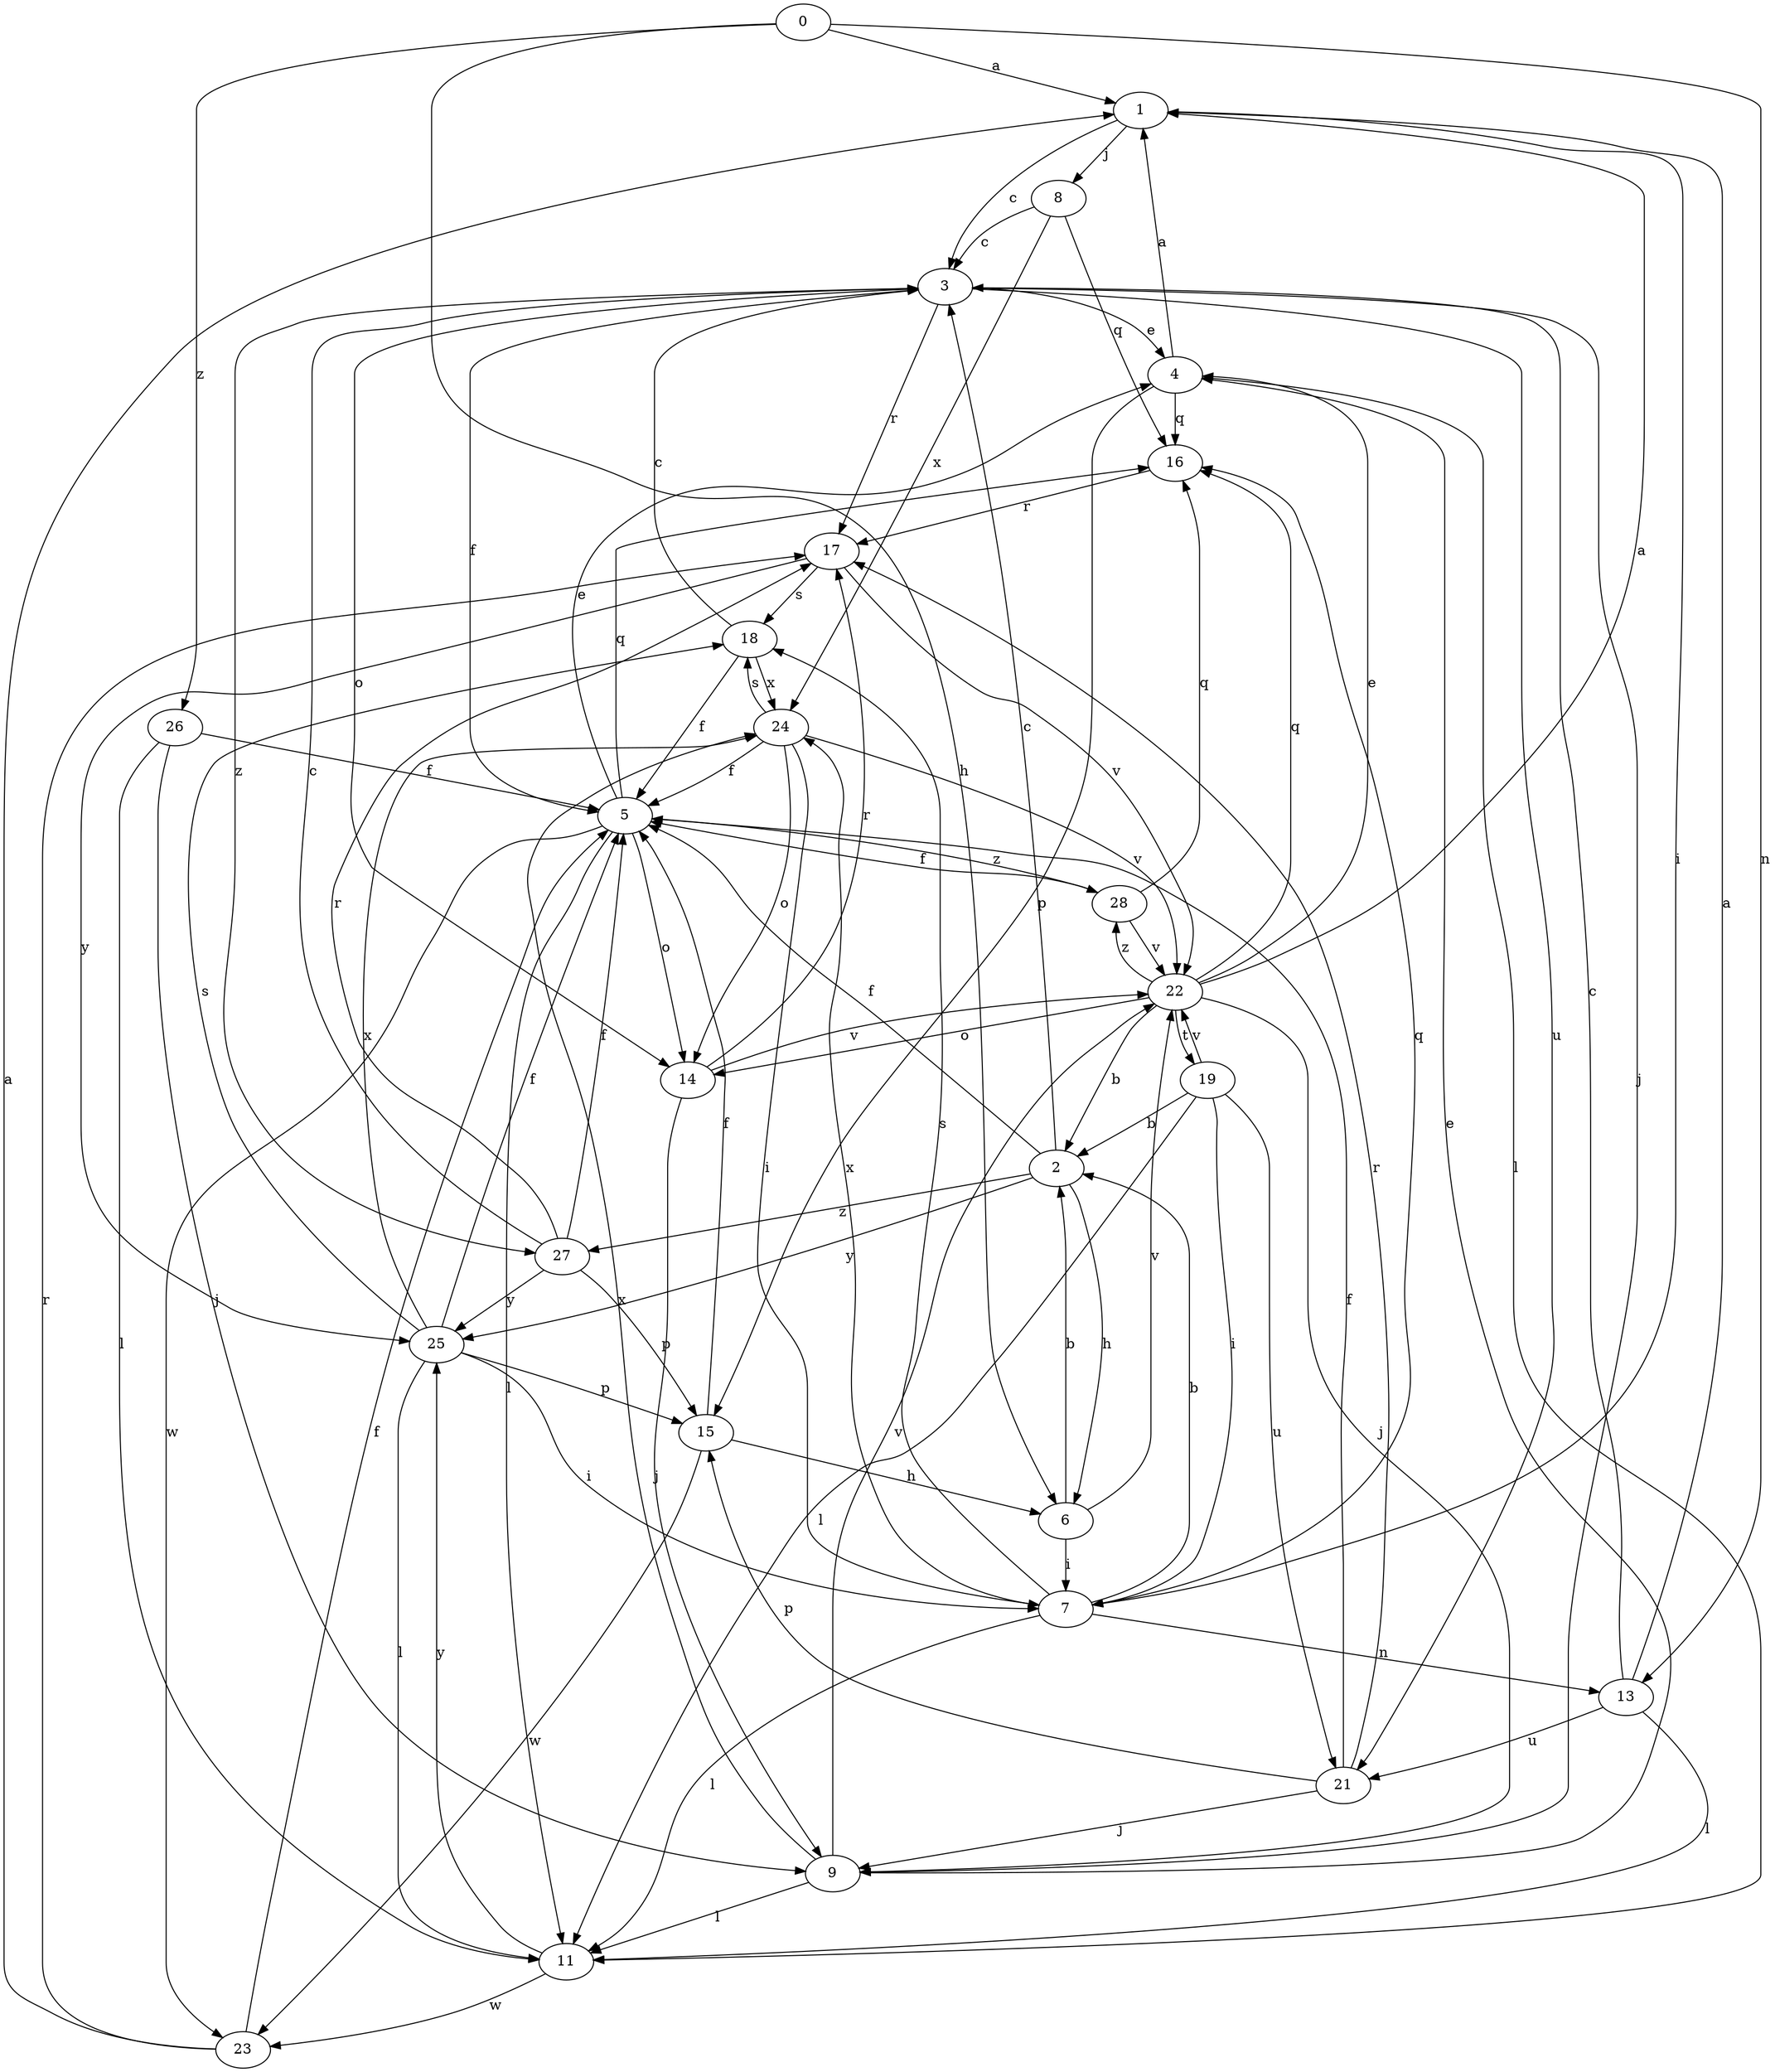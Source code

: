 strict digraph  {
0;
1;
2;
3;
4;
5;
6;
7;
8;
9;
11;
13;
14;
15;
16;
17;
18;
19;
21;
22;
23;
24;
25;
26;
27;
28;
0 -> 1  [label=a];
0 -> 6  [label=h];
0 -> 13  [label=n];
0 -> 26  [label=z];
1 -> 3  [label=c];
1 -> 7  [label=i];
1 -> 8  [label=j];
2 -> 3  [label=c];
2 -> 5  [label=f];
2 -> 6  [label=h];
2 -> 25  [label=y];
2 -> 27  [label=z];
3 -> 4  [label=e];
3 -> 5  [label=f];
3 -> 9  [label=j];
3 -> 14  [label=o];
3 -> 17  [label=r];
3 -> 21  [label=u];
3 -> 27  [label=z];
4 -> 1  [label=a];
4 -> 11  [label=l];
4 -> 15  [label=p];
4 -> 16  [label=q];
5 -> 4  [label=e];
5 -> 11  [label=l];
5 -> 14  [label=o];
5 -> 16  [label=q];
5 -> 23  [label=w];
5 -> 28  [label=z];
6 -> 2  [label=b];
6 -> 7  [label=i];
6 -> 22  [label=v];
7 -> 2  [label=b];
7 -> 11  [label=l];
7 -> 13  [label=n];
7 -> 16  [label=q];
7 -> 18  [label=s];
7 -> 24  [label=x];
8 -> 3  [label=c];
8 -> 16  [label=q];
8 -> 24  [label=x];
9 -> 4  [label=e];
9 -> 11  [label=l];
9 -> 22  [label=v];
9 -> 24  [label=x];
11 -> 23  [label=w];
11 -> 25  [label=y];
13 -> 1  [label=a];
13 -> 3  [label=c];
13 -> 11  [label=l];
13 -> 21  [label=u];
14 -> 9  [label=j];
14 -> 17  [label=r];
14 -> 22  [label=v];
15 -> 5  [label=f];
15 -> 6  [label=h];
15 -> 23  [label=w];
16 -> 17  [label=r];
17 -> 18  [label=s];
17 -> 22  [label=v];
17 -> 25  [label=y];
18 -> 3  [label=c];
18 -> 5  [label=f];
18 -> 24  [label=x];
19 -> 2  [label=b];
19 -> 7  [label=i];
19 -> 11  [label=l];
19 -> 21  [label=u];
19 -> 22  [label=v];
21 -> 5  [label=f];
21 -> 9  [label=j];
21 -> 15  [label=p];
21 -> 17  [label=r];
22 -> 1  [label=a];
22 -> 2  [label=b];
22 -> 4  [label=e];
22 -> 9  [label=j];
22 -> 14  [label=o];
22 -> 16  [label=q];
22 -> 19  [label=t];
22 -> 28  [label=z];
23 -> 1  [label=a];
23 -> 5  [label=f];
23 -> 17  [label=r];
24 -> 5  [label=f];
24 -> 7  [label=i];
24 -> 14  [label=o];
24 -> 18  [label=s];
24 -> 22  [label=v];
25 -> 5  [label=f];
25 -> 7  [label=i];
25 -> 11  [label=l];
25 -> 15  [label=p];
25 -> 18  [label=s];
25 -> 24  [label=x];
26 -> 5  [label=f];
26 -> 9  [label=j];
26 -> 11  [label=l];
27 -> 3  [label=c];
27 -> 5  [label=f];
27 -> 15  [label=p];
27 -> 17  [label=r];
27 -> 25  [label=y];
28 -> 5  [label=f];
28 -> 16  [label=q];
28 -> 22  [label=v];
}
